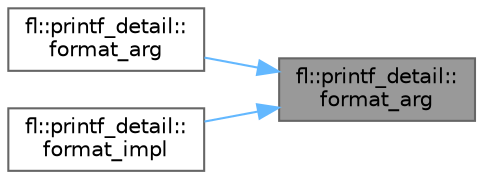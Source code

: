 digraph "fl::printf_detail::format_arg"
{
 // INTERACTIVE_SVG=YES
 // LATEX_PDF_SIZE
  bgcolor="transparent";
  edge [fontname=Helvetica,fontsize=10,labelfontname=Helvetica,labelfontsize=10];
  node [fontname=Helvetica,fontsize=10,shape=box,height=0.2,width=0.4];
  rankdir="RL";
  Node1 [id="Node000001",label="fl::printf_detail::\lformat_arg",height=0.2,width=0.4,color="gray40", fillcolor="grey60", style="filled", fontcolor="black",tooltip=" "];
  Node1 -> Node2 [id="edge1_Node000001_Node000002",dir="back",color="steelblue1",style="solid",tooltip=" "];
  Node2 [id="Node000002",label="fl::printf_detail::\lformat_arg",height=0.2,width=0.4,color="grey40", fillcolor="white", style="filled",URL="$d2/de0/namespacefl_1_1printf__detail_a0899e208cb7179881886ca8ac6747737.html#a0899e208cb7179881886ca8ac6747737",tooltip=" "];
  Node1 -> Node3 [id="edge2_Node000001_Node000003",dir="back",color="steelblue1",style="solid",tooltip=" "];
  Node3 [id="Node000003",label="fl::printf_detail::\lformat_impl",height=0.2,width=0.4,color="grey40", fillcolor="white", style="filled",URL="$d2/de0/namespacefl_1_1printf__detail_abf6b68febd5bac8601b0f8f23a1f11f2.html#abf6b68febd5bac8601b0f8f23a1f11f2",tooltip=" "];
}
